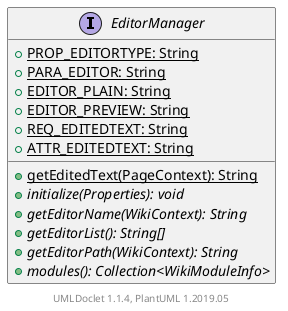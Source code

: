 @startuml

    interface EditorManager [[EditorManager.html]] {
        {static} +PROP_EDITORTYPE: String
        {static} +PARA_EDITOR: String
        {static} +EDITOR_PLAIN: String
        {static} +EDITOR_PREVIEW: String
        {static} +REQ_EDITEDTEXT: String
        {static} +ATTR_EDITEDTEXT: String
        {static} +getEditedText(PageContext): String
        {abstract} +initialize(Properties): void
        {abstract} +getEditorName(WikiContext): String
        {abstract} +getEditorList(): String[]
        {abstract} +getEditorPath(WikiContext): String
        {abstract} +modules(): Collection<WikiModuleInfo>
    }


    center footer UMLDoclet 1.1.4, PlantUML 1.2019.05
@enduml
